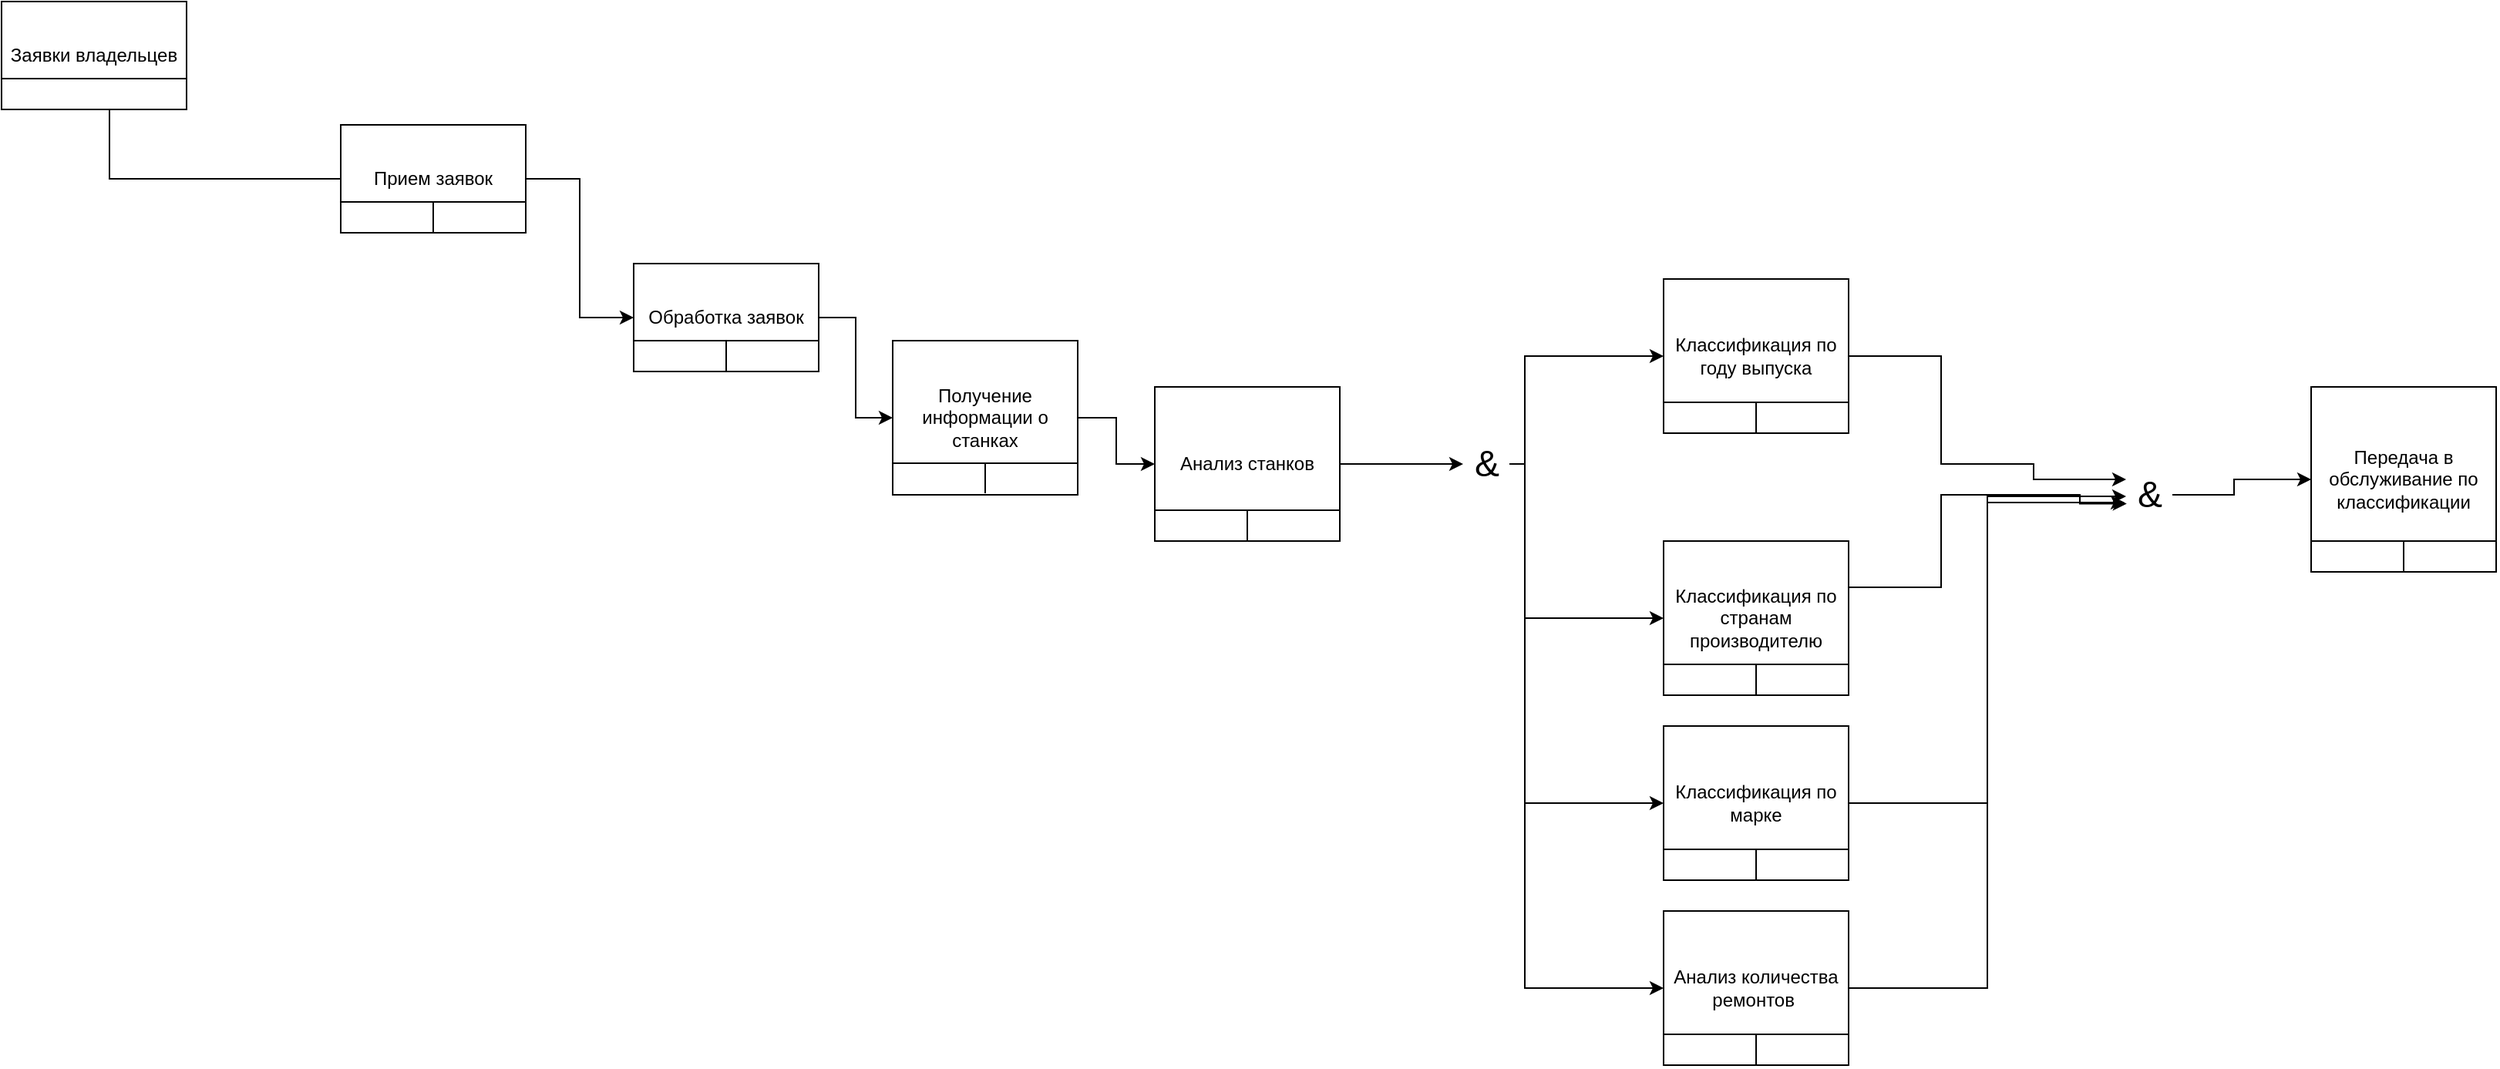 <mxfile version="20.0.1" type="device"><diagram id="DDUXMxy-shbeAsq0Icpf" name="Page-1"><mxGraphModel dx="2889" dy="1141" grid="1" gridSize="10" guides="1" tooltips="1" connect="1" arrows="1" fold="1" page="1" pageScale="1" pageWidth="827" pageHeight="1169" math="0" shadow="0"><root><mxCell id="0"/><mxCell id="1" parent="0"/><mxCell id="iMlRhqeOW2NBg4iCa8f3-7" value="Заявки владельцев" style="rounded=0;whiteSpace=wrap;html=1;" vertex="1" parent="1"><mxGeometry x="-68" y="40" width="120" height="70" as="geometry"/></mxCell><mxCell id="iMlRhqeOW2NBg4iCa8f3-8" value="" style="endArrow=none;html=1;rounded=0;" edge="1" parent="1"><mxGeometry width="50" height="50" relative="1" as="geometry"><mxPoint x="-68" y="90" as="sourcePoint"/><mxPoint x="52" y="90" as="targetPoint"/></mxGeometry></mxCell><mxCell id="iMlRhqeOW2NBg4iCa8f3-9" style="edgeStyle=orthogonalEdgeStyle;rounded=0;orthogonalLoop=1;jettySize=auto;html=1;entryX=0;entryY=0.5;entryDx=0;entryDy=0;" edge="1" parent="1" source="iMlRhqeOW2NBg4iCa8f3-10" target="iMlRhqeOW2NBg4iCa8f3-14"><mxGeometry relative="1" as="geometry"/></mxCell><mxCell id="iMlRhqeOW2NBg4iCa8f3-10" value="Прием заявок" style="rounded=0;whiteSpace=wrap;html=1;" vertex="1" parent="1"><mxGeometry x="152" y="120" width="120" height="70" as="geometry"/></mxCell><mxCell id="iMlRhqeOW2NBg4iCa8f3-11" value="" style="endArrow=none;html=1;rounded=0;" edge="1" parent="1"><mxGeometry width="50" height="50" relative="1" as="geometry"><mxPoint x="152" y="170" as="sourcePoint"/><mxPoint x="272" y="170" as="targetPoint"/><Array as="points"><mxPoint x="218" y="170"/></Array></mxGeometry></mxCell><mxCell id="iMlRhqeOW2NBg4iCa8f3-12" value="" style="endArrow=none;html=1;rounded=0;" edge="1" parent="1"><mxGeometry width="50" height="50" relative="1" as="geometry"><mxPoint x="212" y="190" as="sourcePoint"/><mxPoint x="212" y="170" as="targetPoint"/></mxGeometry></mxCell><mxCell id="iMlRhqeOW2NBg4iCa8f3-52" style="edgeStyle=orthogonalEdgeStyle;rounded=0;orthogonalLoop=1;jettySize=auto;html=1;" edge="1" parent="1" source="iMlRhqeOW2NBg4iCa8f3-14" target="iMlRhqeOW2NBg4iCa8f3-49"><mxGeometry relative="1" as="geometry"/></mxCell><mxCell id="iMlRhqeOW2NBg4iCa8f3-14" value="Обработка заявок" style="rounded=0;whiteSpace=wrap;html=1;" vertex="1" parent="1"><mxGeometry x="342" y="210" width="120" height="70" as="geometry"/></mxCell><mxCell id="iMlRhqeOW2NBg4iCa8f3-15" value="" style="endArrow=none;html=1;rounded=0;" edge="1" parent="1"><mxGeometry width="50" height="50" relative="1" as="geometry"><mxPoint x="342" y="260" as="sourcePoint"/><mxPoint x="462" y="260" as="targetPoint"/><Array as="points"><mxPoint x="408" y="260"/></Array></mxGeometry></mxCell><mxCell id="iMlRhqeOW2NBg4iCa8f3-16" value="" style="endArrow=none;html=1;rounded=0;" edge="1" parent="1"><mxGeometry width="50" height="50" relative="1" as="geometry"><mxPoint x="402" y="280" as="sourcePoint"/><mxPoint x="402" y="260" as="targetPoint"/></mxGeometry></mxCell><mxCell id="iMlRhqeOW2NBg4iCa8f3-17" value="" style="endArrow=none;html=1;rounded=0;" edge="1" parent="1" source="iMlRhqeOW2NBg4iCa8f3-10"><mxGeometry width="50" height="50" relative="1" as="geometry"><mxPoint x="132" y="160" as="sourcePoint"/><mxPoint x="2" y="110" as="targetPoint"/><Array as="points"><mxPoint x="2" y="155"/></Array></mxGeometry></mxCell><mxCell id="iMlRhqeOW2NBg4iCa8f3-18" style="edgeStyle=orthogonalEdgeStyle;rounded=0;orthogonalLoop=1;jettySize=auto;html=1;fontSize=24;" edge="1" parent="1" source="iMlRhqeOW2NBg4iCa8f3-19" target="iMlRhqeOW2NBg4iCa8f3-28"><mxGeometry relative="1" as="geometry"/></mxCell><mxCell id="iMlRhqeOW2NBg4iCa8f3-19" value="Анализ станков" style="rounded=0;whiteSpace=wrap;html=1;" vertex="1" parent="1"><mxGeometry x="680" y="290" width="120" height="100" as="geometry"/></mxCell><mxCell id="iMlRhqeOW2NBg4iCa8f3-20" value="" style="endArrow=none;html=1;rounded=0;" edge="1" parent="1"><mxGeometry width="50" height="50" relative="1" as="geometry"><mxPoint x="680" y="370" as="sourcePoint"/><mxPoint x="800" y="370" as="targetPoint"/><Array as="points"><mxPoint x="746" y="370"/></Array></mxGeometry></mxCell><mxCell id="iMlRhqeOW2NBg4iCa8f3-21" value="" style="endArrow=none;html=1;rounded=0;" edge="1" parent="1"><mxGeometry width="50" height="50" relative="1" as="geometry"><mxPoint x="740" y="390" as="sourcePoint"/><mxPoint x="740" y="370" as="targetPoint"/></mxGeometry></mxCell><mxCell id="iMlRhqeOW2NBg4iCa8f3-22" style="edgeStyle=orthogonalEdgeStyle;rounded=0;orthogonalLoop=1;jettySize=auto;html=1;fontSize=24;entryX=0.013;entryY=0.79;entryDx=0;entryDy=0;entryPerimeter=0;" edge="1" parent="1" source="iMlRhqeOW2NBg4iCa8f3-23" target="iMlRhqeOW2NBg4iCa8f3-34"><mxGeometry relative="1" as="geometry"><mxPoint x="1210" y="360" as="targetPoint"/><Array as="points"><mxPoint x="1190" y="420"/><mxPoint x="1190" y="360"/><mxPoint x="1280" y="360"/></Array></mxGeometry></mxCell><mxCell id="iMlRhqeOW2NBg4iCa8f3-23" value="Классификация по странам производителю" style="rounded=0;whiteSpace=wrap;html=1;" vertex="1" parent="1"><mxGeometry x="1010" y="390" width="120" height="100" as="geometry"/></mxCell><mxCell id="iMlRhqeOW2NBg4iCa8f3-24" value="" style="endArrow=none;html=1;rounded=0;" edge="1" parent="1"><mxGeometry width="50" height="50" relative="1" as="geometry"><mxPoint x="1010" y="470" as="sourcePoint"/><mxPoint x="1130" y="470" as="targetPoint"/><Array as="points"><mxPoint x="1076" y="470"/></Array></mxGeometry></mxCell><mxCell id="iMlRhqeOW2NBg4iCa8f3-25" value="" style="endArrow=none;html=1;rounded=0;" edge="1" parent="1"><mxGeometry width="50" height="50" relative="1" as="geometry"><mxPoint x="1070" y="490" as="sourcePoint"/><mxPoint x="1070" y="470" as="targetPoint"/></mxGeometry></mxCell><mxCell id="iMlRhqeOW2NBg4iCa8f3-26" style="edgeStyle=orthogonalEdgeStyle;rounded=0;orthogonalLoop=1;jettySize=auto;html=1;fontSize=24;entryX=0;entryY=0.5;entryDx=0;entryDy=0;" edge="1" parent="1" source="iMlRhqeOW2NBg4iCa8f3-28" target="iMlRhqeOW2NBg4iCa8f3-30"><mxGeometry relative="1" as="geometry"><mxPoint x="950" y="270" as="targetPoint"/><Array as="points"><mxPoint x="920" y="340"/><mxPoint x="920" y="270"/></Array></mxGeometry></mxCell><mxCell id="iMlRhqeOW2NBg4iCa8f3-27" style="edgeStyle=orthogonalEdgeStyle;rounded=0;orthogonalLoop=1;jettySize=auto;html=1;fontSize=24;entryX=0;entryY=0.5;entryDx=0;entryDy=0;" edge="1" parent="1" source="iMlRhqeOW2NBg4iCa8f3-28" target="iMlRhqeOW2NBg4iCa8f3-23"><mxGeometry relative="1" as="geometry"><mxPoint x="1000" y="440" as="targetPoint"/><Array as="points"><mxPoint x="920" y="340"/><mxPoint x="920" y="440"/></Array></mxGeometry></mxCell><mxCell id="iMlRhqeOW2NBg4iCa8f3-28" value="&lt;font style=&quot;font-size: 24px;&quot;&gt;&amp;amp;&lt;/font&gt;" style="text;html=1;align=center;verticalAlign=middle;resizable=0;points=[];autosize=1;strokeColor=none;fillColor=none;" vertex="1" parent="1"><mxGeometry x="880" y="330" width="30" height="20" as="geometry"/></mxCell><mxCell id="iMlRhqeOW2NBg4iCa8f3-29" style="edgeStyle=orthogonalEdgeStyle;rounded=0;orthogonalLoop=1;jettySize=auto;html=1;fontSize=24;" edge="1" parent="1" source="iMlRhqeOW2NBg4iCa8f3-30" target="iMlRhqeOW2NBg4iCa8f3-34"><mxGeometry relative="1" as="geometry"><mxPoint x="1250" y="360" as="targetPoint"/><Array as="points"><mxPoint x="1190" y="270"/><mxPoint x="1190" y="340"/><mxPoint x="1250" y="340"/><mxPoint x="1250" y="350"/></Array></mxGeometry></mxCell><mxCell id="iMlRhqeOW2NBg4iCa8f3-30" value="Классификация по году выпуска" style="rounded=0;whiteSpace=wrap;html=1;" vertex="1" parent="1"><mxGeometry x="1010" y="220" width="120" height="100" as="geometry"/></mxCell><mxCell id="iMlRhqeOW2NBg4iCa8f3-31" value="" style="endArrow=none;html=1;rounded=0;" edge="1" parent="1"><mxGeometry width="50" height="50" relative="1" as="geometry"><mxPoint x="1010" y="300" as="sourcePoint"/><mxPoint x="1130" y="300" as="targetPoint"/><Array as="points"><mxPoint x="1076" y="300"/></Array></mxGeometry></mxCell><mxCell id="iMlRhqeOW2NBg4iCa8f3-32" value="" style="endArrow=none;html=1;rounded=0;" edge="1" parent="1"><mxGeometry width="50" height="50" relative="1" as="geometry"><mxPoint x="1070" y="320" as="sourcePoint"/><mxPoint x="1070" y="300" as="targetPoint"/></mxGeometry></mxCell><mxCell id="iMlRhqeOW2NBg4iCa8f3-33" style="edgeStyle=orthogonalEdgeStyle;rounded=0;orthogonalLoop=1;jettySize=auto;html=1;fontSize=24;" edge="1" parent="1" source="iMlRhqeOW2NBg4iCa8f3-34" target="iMlRhqeOW2NBg4iCa8f3-35"><mxGeometry relative="1" as="geometry"><Array as="points"><mxPoint x="1380" y="360"/><mxPoint x="1380" y="350"/></Array></mxGeometry></mxCell><mxCell id="iMlRhqeOW2NBg4iCa8f3-34" value="&lt;font style=&quot;font-size: 24px;&quot;&gt;&amp;amp;&lt;/font&gt;" style="text;html=1;align=center;verticalAlign=middle;resizable=0;points=[];autosize=1;strokeColor=none;fillColor=none;" vertex="1" parent="1"><mxGeometry x="1310" y="350" width="30" height="20" as="geometry"/></mxCell><mxCell id="iMlRhqeOW2NBg4iCa8f3-35" value="Передача в обслуживание по классификации" style="rounded=0;whiteSpace=wrap;html=1;" vertex="1" parent="1"><mxGeometry x="1430" y="290" width="120" height="120" as="geometry"/></mxCell><mxCell id="iMlRhqeOW2NBg4iCa8f3-36" value="" style="endArrow=none;html=1;rounded=0;" edge="1" parent="1"><mxGeometry width="50" height="50" relative="1" as="geometry"><mxPoint x="1430" y="390" as="sourcePoint"/><mxPoint x="1550" y="390" as="targetPoint"/><Array as="points"><mxPoint x="1496" y="390"/></Array></mxGeometry></mxCell><mxCell id="iMlRhqeOW2NBg4iCa8f3-37" value="" style="endArrow=none;html=1;rounded=0;" edge="1" parent="1"><mxGeometry width="50" height="50" relative="1" as="geometry"><mxPoint x="1490" y="410" as="sourcePoint"/><mxPoint x="1490" y="390" as="targetPoint"/></mxGeometry></mxCell><mxCell id="iMlRhqeOW2NBg4iCa8f3-48" style="edgeStyle=orthogonalEdgeStyle;rounded=0;orthogonalLoop=1;jettySize=auto;html=1;exitX=1;exitY=0.5;exitDx=0;exitDy=0;entryX=-0.033;entryY=0.75;entryDx=0;entryDy=0;entryPerimeter=0;" edge="1" parent="1" source="iMlRhqeOW2NBg4iCa8f3-38" target="iMlRhqeOW2NBg4iCa8f3-34"><mxGeometry relative="1" as="geometry"/></mxCell><mxCell id="iMlRhqeOW2NBg4iCa8f3-38" value="Классификация по марке" style="rounded=0;whiteSpace=wrap;html=1;" vertex="1" parent="1"><mxGeometry x="1010" y="510" width="120" height="100" as="geometry"/></mxCell><mxCell id="iMlRhqeOW2NBg4iCa8f3-39" value="" style="endArrow=none;html=1;rounded=0;" edge="1" parent="1"><mxGeometry width="50" height="50" relative="1" as="geometry"><mxPoint x="1010" y="590" as="sourcePoint"/><mxPoint x="1130" y="590" as="targetPoint"/><Array as="points"><mxPoint x="1076" y="590"/></Array></mxGeometry></mxCell><mxCell id="iMlRhqeOW2NBg4iCa8f3-40" value="" style="endArrow=none;html=1;rounded=0;" edge="1" parent="1"><mxGeometry width="50" height="50" relative="1" as="geometry"><mxPoint x="1070" y="610" as="sourcePoint"/><mxPoint x="1070" y="590" as="targetPoint"/></mxGeometry></mxCell><mxCell id="iMlRhqeOW2NBg4iCa8f3-43" value="" style="endArrow=classic;html=1;rounded=0;entryX=0;entryY=0.5;entryDx=0;entryDy=0;" edge="1" parent="1" target="iMlRhqeOW2NBg4iCa8f3-38"><mxGeometry width="50" height="50" relative="1" as="geometry"><mxPoint x="920" y="440" as="sourcePoint"/><mxPoint x="920" y="640" as="targetPoint"/><Array as="points"><mxPoint x="920" y="560"/></Array></mxGeometry></mxCell><mxCell id="iMlRhqeOW2NBg4iCa8f3-53" style="edgeStyle=orthogonalEdgeStyle;rounded=0;orthogonalLoop=1;jettySize=auto;html=1;entryX=0;entryY=0.5;entryDx=0;entryDy=0;" edge="1" parent="1" source="iMlRhqeOW2NBg4iCa8f3-49" target="iMlRhqeOW2NBg4iCa8f3-19"><mxGeometry relative="1" as="geometry"/></mxCell><mxCell id="iMlRhqeOW2NBg4iCa8f3-49" value="Получение информации о станках" style="rounded=0;whiteSpace=wrap;html=1;" vertex="1" parent="1"><mxGeometry x="510" y="260" width="120" height="100" as="geometry"/></mxCell><mxCell id="iMlRhqeOW2NBg4iCa8f3-50" value="" style="endArrow=none;html=1;rounded=0;" edge="1" parent="1"><mxGeometry width="50" height="50" relative="1" as="geometry"><mxPoint x="510" y="339.5" as="sourcePoint"/><mxPoint x="630" y="339.5" as="targetPoint"/><Array as="points"><mxPoint x="576" y="339.5"/></Array></mxGeometry></mxCell><mxCell id="iMlRhqeOW2NBg4iCa8f3-51" value="" style="endArrow=none;html=1;rounded=0;" edge="1" parent="1"><mxGeometry width="50" height="50" relative="1" as="geometry"><mxPoint x="570" y="359" as="sourcePoint"/><mxPoint x="570" y="339" as="targetPoint"/></mxGeometry></mxCell><mxCell id="iMlRhqeOW2NBg4iCa8f3-58" style="edgeStyle=orthogonalEdgeStyle;rounded=0;orthogonalLoop=1;jettySize=auto;html=1;entryX=0;entryY=0.55;entryDx=0;entryDy=0;entryPerimeter=0;" edge="1" parent="1" source="iMlRhqeOW2NBg4iCa8f3-54" target="iMlRhqeOW2NBg4iCa8f3-34"><mxGeometry relative="1" as="geometry"/></mxCell><mxCell id="iMlRhqeOW2NBg4iCa8f3-54" value="Анализ количества ремонтов&amp;nbsp;" style="rounded=0;whiteSpace=wrap;html=1;" vertex="1" parent="1"><mxGeometry x="1010" y="630" width="120" height="100" as="geometry"/></mxCell><mxCell id="iMlRhqeOW2NBg4iCa8f3-55" value="" style="endArrow=none;html=1;rounded=0;" edge="1" parent="1"><mxGeometry width="50" height="50" relative="1" as="geometry"><mxPoint x="1010" y="710" as="sourcePoint"/><mxPoint x="1130" y="710" as="targetPoint"/><Array as="points"><mxPoint x="1076" y="710"/></Array></mxGeometry></mxCell><mxCell id="iMlRhqeOW2NBg4iCa8f3-56" value="" style="endArrow=none;html=1;rounded=0;" edge="1" parent="1"><mxGeometry width="50" height="50" relative="1" as="geometry"><mxPoint x="1070" y="730" as="sourcePoint"/><mxPoint x="1070" y="710" as="targetPoint"/></mxGeometry></mxCell><mxCell id="iMlRhqeOW2NBg4iCa8f3-57" value="" style="endArrow=classic;html=1;rounded=0;entryX=0;entryY=0.5;entryDx=0;entryDy=0;" edge="1" parent="1" target="iMlRhqeOW2NBg4iCa8f3-54"><mxGeometry width="50" height="50" relative="1" as="geometry"><mxPoint x="920" y="560" as="sourcePoint"/><mxPoint x="970" y="640" as="targetPoint"/><Array as="points"><mxPoint x="920" y="680"/></Array></mxGeometry></mxCell></root></mxGraphModel></diagram></mxfile>